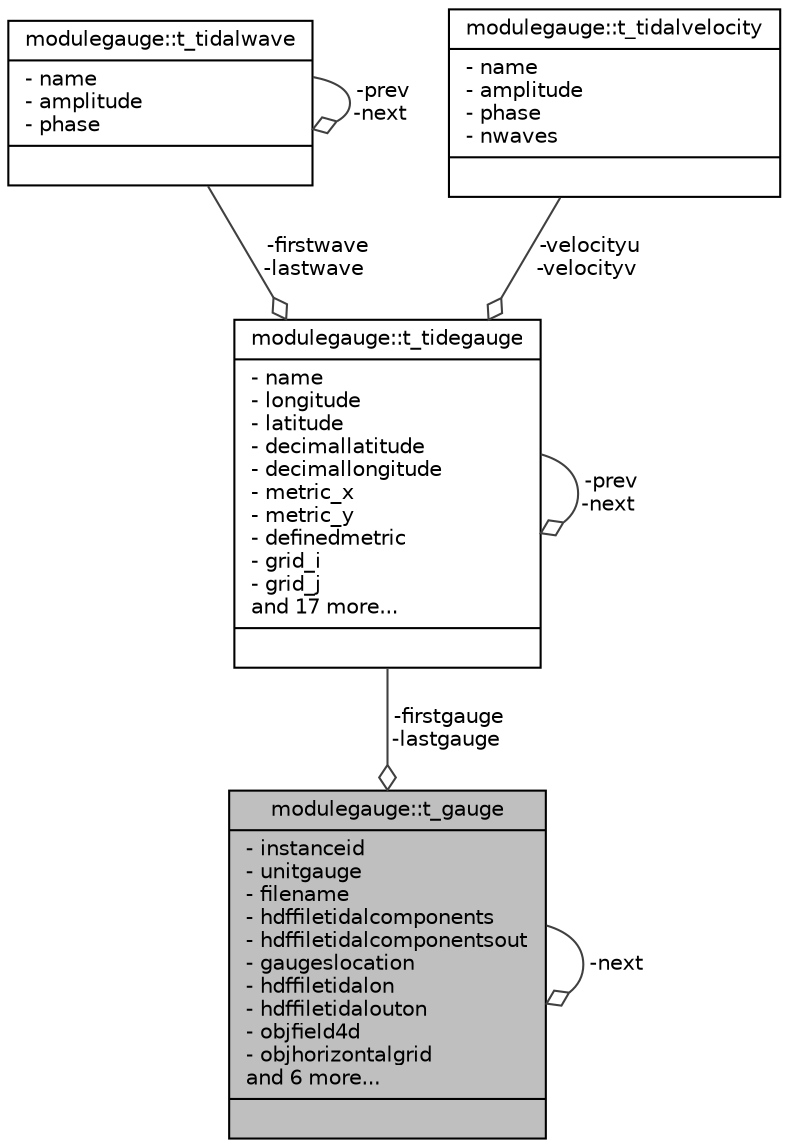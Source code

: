 digraph "modulegauge::t_gauge"
{
 // LATEX_PDF_SIZE
  edge [fontname="Helvetica",fontsize="10",labelfontname="Helvetica",labelfontsize="10"];
  node [fontname="Helvetica",fontsize="10",shape=record];
  Node1 [label="{modulegauge::t_gauge\n|- instanceid\l- unitgauge\l- filename\l- hdffiletidalcomponents\l- hdffiletidalcomponentsout\l- gaugeslocation\l- hdffiletidalon\l- hdffiletidalouton\l- objfield4d\l- objhorizontalgrid\land 6 more...\l|}",height=0.2,width=0.4,color="black", fillcolor="grey75", style="filled", fontcolor="black",tooltip=" "];
  Node1 -> Node1 [color="grey25",fontsize="10",style="solid",label=" -next" ,arrowhead="odiamond",fontname="Helvetica"];
  Node2 -> Node1 [color="grey25",fontsize="10",style="solid",label=" -firstgauge\n-lastgauge" ,arrowhead="odiamond",fontname="Helvetica"];
  Node2 [label="{modulegauge::t_tidegauge\n|- name\l- longitude\l- latitude\l- decimallatitude\l- decimallongitude\l- metric_x\l- metric_y\l- definedmetric\l- grid_i\l- grid_j\land 17 more...\l|}",height=0.2,width=0.4,color="black", fillcolor="white", style="filled",URL="$structmodulegauge_1_1t__tidegauge.html",tooltip=" "];
  Node3 -> Node2 [color="grey25",fontsize="10",style="solid",label=" -firstwave\n-lastwave" ,arrowhead="odiamond",fontname="Helvetica"];
  Node3 [label="{modulegauge::t_tidalwave\n|- name\l- amplitude\l- phase\l|}",height=0.2,width=0.4,color="black", fillcolor="white", style="filled",URL="$structmodulegauge_1_1t__tidalwave.html",tooltip=" "];
  Node3 -> Node3 [color="grey25",fontsize="10",style="solid",label=" -prev\n-next" ,arrowhead="odiamond",fontname="Helvetica"];
  Node4 -> Node2 [color="grey25",fontsize="10",style="solid",label=" -velocityu\n-velocityv" ,arrowhead="odiamond",fontname="Helvetica"];
  Node4 [label="{modulegauge::t_tidalvelocity\n|- name\l- amplitude\l- phase\l- nwaves\l|}",height=0.2,width=0.4,color="black", fillcolor="white", style="filled",URL="$structmodulegauge_1_1t__tidalvelocity.html",tooltip=" "];
  Node2 -> Node2 [color="grey25",fontsize="10",style="solid",label=" -prev\n-next" ,arrowhead="odiamond",fontname="Helvetica"];
}
